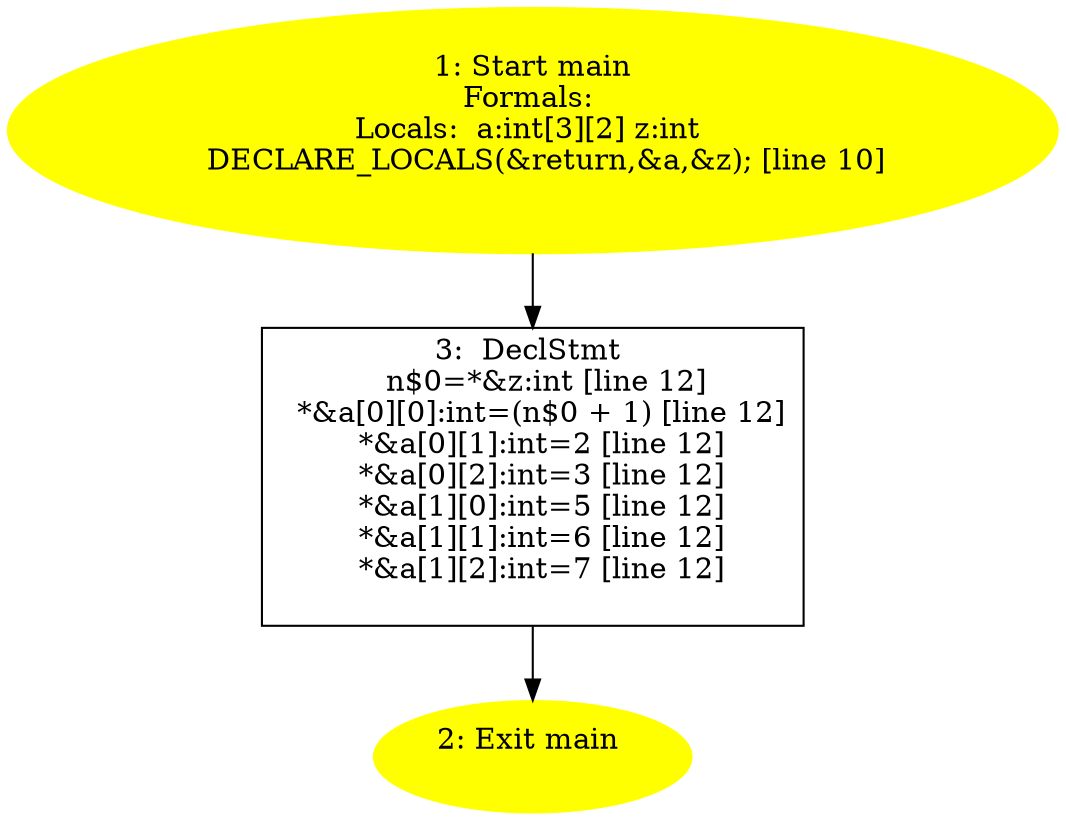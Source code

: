 /* @generated */
digraph iCFG {
"main.fad58de7366495db4650cfefac2fcd61_1" [label="1: Start main\nFormals: \nLocals:  a:int[3][2] z:int \n   DECLARE_LOCALS(&return,&a,&z); [line 10]\n " color=yellow style=filled]
	

	 "main.fad58de7366495db4650cfefac2fcd61_1" -> "main.fad58de7366495db4650cfefac2fcd61_3" ;
"main.fad58de7366495db4650cfefac2fcd61_2" [label="2: Exit main \n  " color=yellow style=filled]
	

"main.fad58de7366495db4650cfefac2fcd61_3" [label="3:  DeclStmt \n   n$0=*&z:int [line 12]\n  *&a[0][0]:int=(n$0 + 1) [line 12]\n  *&a[0][1]:int=2 [line 12]\n  *&a[0][2]:int=3 [line 12]\n  *&a[1][0]:int=5 [line 12]\n  *&a[1][1]:int=6 [line 12]\n  *&a[1][2]:int=7 [line 12]\n " shape="box"]
	

	 "main.fad58de7366495db4650cfefac2fcd61_3" -> "main.fad58de7366495db4650cfefac2fcd61_2" ;
}
